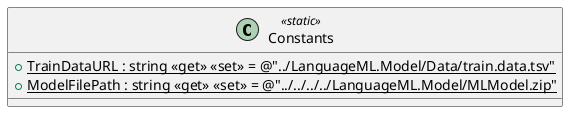 @startuml
class Constants <<static>> {
    + {static} TrainDataURL : string <<get>> <<set>> = @"../LanguageML.Model/Data/train.data.tsv"
    + {static} ModelFilePath : string <<get>> <<set>> = @"../../../../LanguageML.Model/MLModel.zip"
}
@enduml
